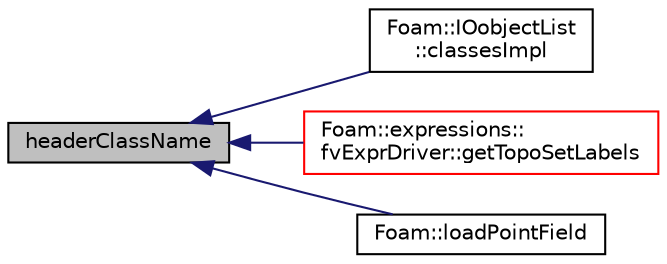 digraph "headerClassName"
{
  bgcolor="transparent";
  edge [fontname="Helvetica",fontsize="10",labelfontname="Helvetica",labelfontsize="10"];
  node [fontname="Helvetica",fontsize="10",shape=record];
  rankdir="LR";
  Node1 [label="headerClassName",height=0.2,width=0.4,color="black", fillcolor="grey75", style="filled" fontcolor="black"];
  Node1 -> Node2 [dir="back",color="midnightblue",fontsize="10",style="solid",fontname="Helvetica"];
  Node2 [label="Foam::IOobjectList\l::classesImpl",height=0.2,width=0.4,color="black",URL="$classFoam_1_1IOobjectList.html#a3db26a1297bc3bedcd55b6228e13249e"];
  Node1 -> Node3 [dir="back",color="midnightblue",fontsize="10",style="solid",fontname="Helvetica"];
  Node3 [label="Foam::expressions::\lfvExprDriver::getTopoSetLabels",height=0.2,width=0.4,color="red",URL="$classFoam_1_1expressions_1_1fvExprDriver.html#a5ab4e994c8fd9d70d6e9ce965d7efb81",tooltip="Read and return labels associated with the topo set. "];
  Node1 -> Node4 [dir="back",color="midnightblue",fontsize="10",style="solid",fontname="Helvetica"];
  Node4 [label="Foam::loadPointField",height=0.2,width=0.4,color="black",URL="$namespaceFoam.html#a5b3e626779b9ac90cff66452968b3148"];
}
